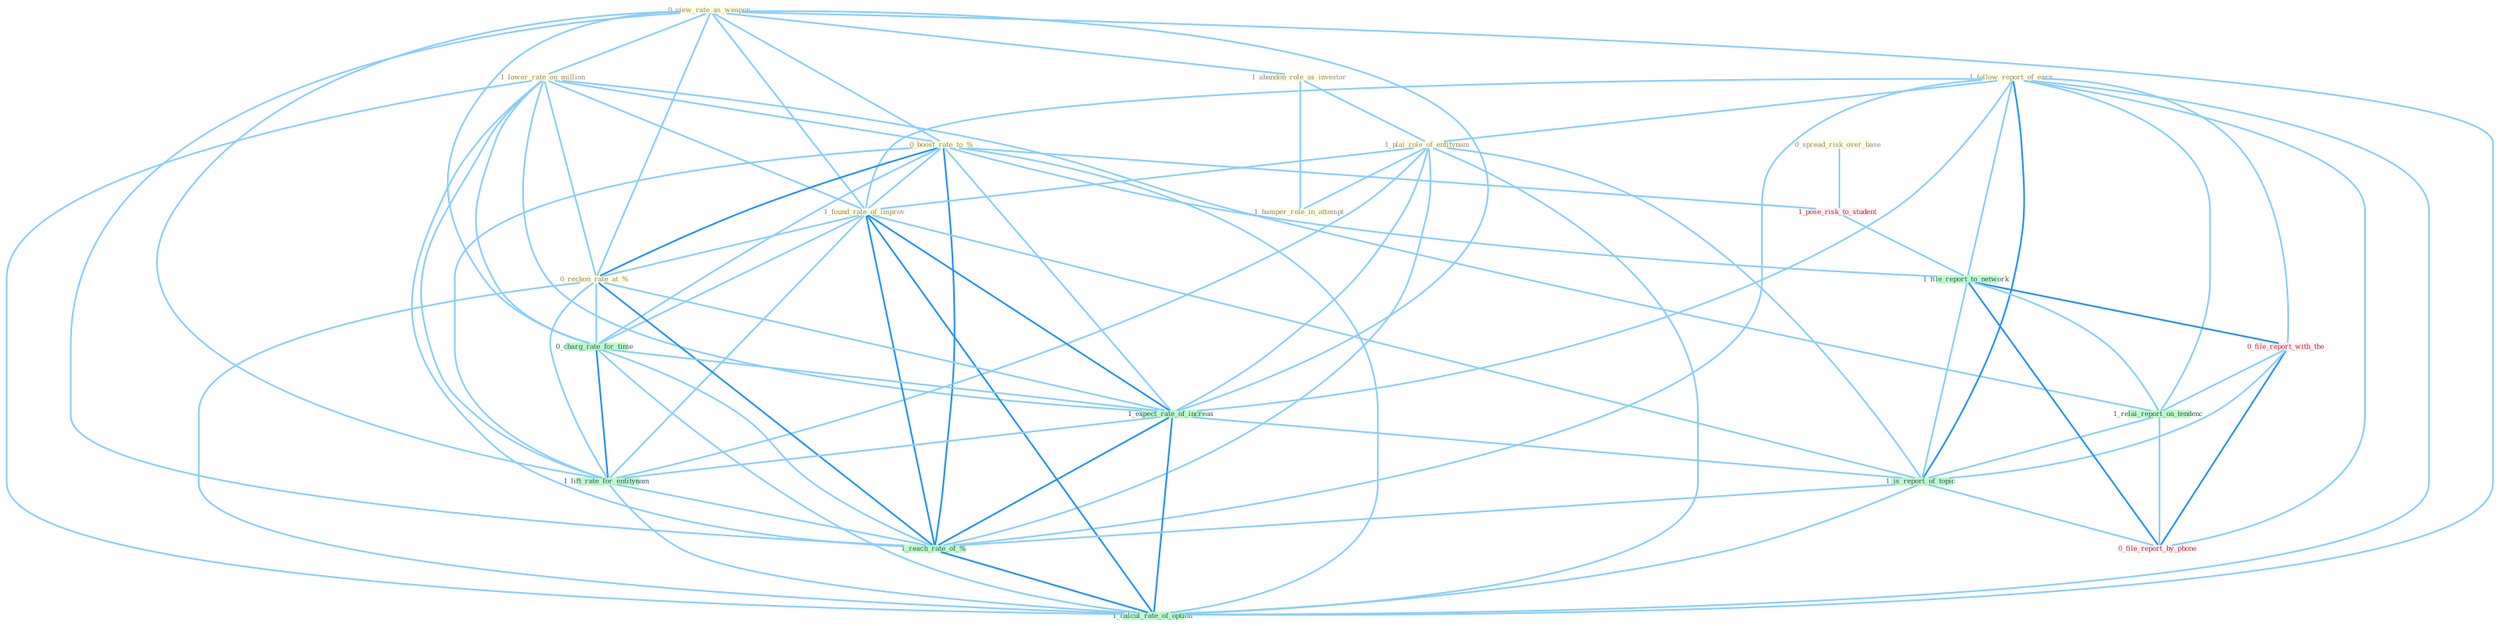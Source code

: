 Graph G{ 
    node
    [shape=polygon,style=filled,width=.5,height=.06,color="#BDFCC9",fixedsize=true,fontsize=4,
    fontcolor="#2f4f4f"];
    {node
    [color="#ffffe0", fontcolor="#8b7d6b"] "0_view_rate_as_weapon " "1_lower_rate_on_million " "1_abandon_role_as_investor " "1_follow_report_of_earn " "0_boost_rate_to_% " "1_plai_role_of_entitynam " "1_hamper_role_in_attempt " "1_found_rate_of_improv " "0_spread_risk_over_base " "0_reckon_rate_at_% "}
{node [color="#fff0f5", fontcolor="#b22222"] "1_pose_risk_to_student " "0_file_report_with_the " "0_file_report_by_phone "}
edge [color="#B0E2FF"];

	"0_view_rate_as_weapon " -- "1_lower_rate_on_million " [w="1", color="#87cefa" ];
	"0_view_rate_as_weapon " -- "1_abandon_role_as_investor " [w="1", color="#87cefa" ];
	"0_view_rate_as_weapon " -- "0_boost_rate_to_% " [w="1", color="#87cefa" ];
	"0_view_rate_as_weapon " -- "1_found_rate_of_improv " [w="1", color="#87cefa" ];
	"0_view_rate_as_weapon " -- "0_reckon_rate_at_% " [w="1", color="#87cefa" ];
	"0_view_rate_as_weapon " -- "0_charg_rate_for_time " [w="1", color="#87cefa" ];
	"0_view_rate_as_weapon " -- "1_expect_rate_of_increas " [w="1", color="#87cefa" ];
	"0_view_rate_as_weapon " -- "1_lift_rate_for_entitynam " [w="1", color="#87cefa" ];
	"0_view_rate_as_weapon " -- "1_reach_rate_of_% " [w="1", color="#87cefa" ];
	"0_view_rate_as_weapon " -- "1_calcul_rate_of_option " [w="1", color="#87cefa" ];
	"1_lower_rate_on_million " -- "0_boost_rate_to_% " [w="1", color="#87cefa" ];
	"1_lower_rate_on_million " -- "1_found_rate_of_improv " [w="1", color="#87cefa" ];
	"1_lower_rate_on_million " -- "0_reckon_rate_at_% " [w="1", color="#87cefa" ];
	"1_lower_rate_on_million " -- "0_charg_rate_for_time " [w="1", color="#87cefa" ];
	"1_lower_rate_on_million " -- "1_expect_rate_of_increas " [w="1", color="#87cefa" ];
	"1_lower_rate_on_million " -- "1_relai_report_on_tendenc " [w="1", color="#87cefa" ];
	"1_lower_rate_on_million " -- "1_lift_rate_for_entitynam " [w="1", color="#87cefa" ];
	"1_lower_rate_on_million " -- "1_reach_rate_of_% " [w="1", color="#87cefa" ];
	"1_lower_rate_on_million " -- "1_calcul_rate_of_option " [w="1", color="#87cefa" ];
	"1_abandon_role_as_investor " -- "1_plai_role_of_entitynam " [w="1", color="#87cefa" ];
	"1_abandon_role_as_investor " -- "1_hamper_role_in_attempt " [w="1", color="#87cefa" ];
	"1_follow_report_of_earn " -- "1_plai_role_of_entitynam " [w="1", color="#87cefa" ];
	"1_follow_report_of_earn " -- "1_found_rate_of_improv " [w="1", color="#87cefa" ];
	"1_follow_report_of_earn " -- "1_file_report_to_network " [w="1", color="#87cefa" ];
	"1_follow_report_of_earn " -- "0_file_report_with_the " [w="1", color="#87cefa" ];
	"1_follow_report_of_earn " -- "1_expect_rate_of_increas " [w="1", color="#87cefa" ];
	"1_follow_report_of_earn " -- "1_relai_report_on_tendenc " [w="1", color="#87cefa" ];
	"1_follow_report_of_earn " -- "1_is_report_of_topic " [w="2", color="#1e90ff" , len=0.8];
	"1_follow_report_of_earn " -- "1_reach_rate_of_% " [w="1", color="#87cefa" ];
	"1_follow_report_of_earn " -- "0_file_report_by_phone " [w="1", color="#87cefa" ];
	"1_follow_report_of_earn " -- "1_calcul_rate_of_option " [w="1", color="#87cefa" ];
	"0_boost_rate_to_% " -- "1_found_rate_of_improv " [w="1", color="#87cefa" ];
	"0_boost_rate_to_% " -- "0_reckon_rate_at_% " [w="2", color="#1e90ff" , len=0.8];
	"0_boost_rate_to_% " -- "1_pose_risk_to_student " [w="1", color="#87cefa" ];
	"0_boost_rate_to_% " -- "1_file_report_to_network " [w="1", color="#87cefa" ];
	"0_boost_rate_to_% " -- "0_charg_rate_for_time " [w="1", color="#87cefa" ];
	"0_boost_rate_to_% " -- "1_expect_rate_of_increas " [w="1", color="#87cefa" ];
	"0_boost_rate_to_% " -- "1_lift_rate_for_entitynam " [w="1", color="#87cefa" ];
	"0_boost_rate_to_% " -- "1_reach_rate_of_% " [w="2", color="#1e90ff" , len=0.8];
	"0_boost_rate_to_% " -- "1_calcul_rate_of_option " [w="1", color="#87cefa" ];
	"1_plai_role_of_entitynam " -- "1_hamper_role_in_attempt " [w="1", color="#87cefa" ];
	"1_plai_role_of_entitynam " -- "1_found_rate_of_improv " [w="1", color="#87cefa" ];
	"1_plai_role_of_entitynam " -- "1_expect_rate_of_increas " [w="1", color="#87cefa" ];
	"1_plai_role_of_entitynam " -- "1_lift_rate_for_entitynam " [w="1", color="#87cefa" ];
	"1_plai_role_of_entitynam " -- "1_is_report_of_topic " [w="1", color="#87cefa" ];
	"1_plai_role_of_entitynam " -- "1_reach_rate_of_% " [w="1", color="#87cefa" ];
	"1_plai_role_of_entitynam " -- "1_calcul_rate_of_option " [w="1", color="#87cefa" ];
	"1_found_rate_of_improv " -- "0_reckon_rate_at_% " [w="1", color="#87cefa" ];
	"1_found_rate_of_improv " -- "0_charg_rate_for_time " [w="1", color="#87cefa" ];
	"1_found_rate_of_improv " -- "1_expect_rate_of_increas " [w="2", color="#1e90ff" , len=0.8];
	"1_found_rate_of_improv " -- "1_lift_rate_for_entitynam " [w="1", color="#87cefa" ];
	"1_found_rate_of_improv " -- "1_is_report_of_topic " [w="1", color="#87cefa" ];
	"1_found_rate_of_improv " -- "1_reach_rate_of_% " [w="2", color="#1e90ff" , len=0.8];
	"1_found_rate_of_improv " -- "1_calcul_rate_of_option " [w="2", color="#1e90ff" , len=0.8];
	"0_spread_risk_over_base " -- "1_pose_risk_to_student " [w="1", color="#87cefa" ];
	"0_reckon_rate_at_% " -- "0_charg_rate_for_time " [w="1", color="#87cefa" ];
	"0_reckon_rate_at_% " -- "1_expect_rate_of_increas " [w="1", color="#87cefa" ];
	"0_reckon_rate_at_% " -- "1_lift_rate_for_entitynam " [w="1", color="#87cefa" ];
	"0_reckon_rate_at_% " -- "1_reach_rate_of_% " [w="2", color="#1e90ff" , len=0.8];
	"0_reckon_rate_at_% " -- "1_calcul_rate_of_option " [w="1", color="#87cefa" ];
	"1_pose_risk_to_student " -- "1_file_report_to_network " [w="1", color="#87cefa" ];
	"1_file_report_to_network " -- "0_file_report_with_the " [w="2", color="#1e90ff" , len=0.8];
	"1_file_report_to_network " -- "1_relai_report_on_tendenc " [w="1", color="#87cefa" ];
	"1_file_report_to_network " -- "1_is_report_of_topic " [w="1", color="#87cefa" ];
	"1_file_report_to_network " -- "0_file_report_by_phone " [w="2", color="#1e90ff" , len=0.8];
	"0_file_report_with_the " -- "1_relai_report_on_tendenc " [w="1", color="#87cefa" ];
	"0_file_report_with_the " -- "1_is_report_of_topic " [w="1", color="#87cefa" ];
	"0_file_report_with_the " -- "0_file_report_by_phone " [w="2", color="#1e90ff" , len=0.8];
	"0_charg_rate_for_time " -- "1_expect_rate_of_increas " [w="1", color="#87cefa" ];
	"0_charg_rate_for_time " -- "1_lift_rate_for_entitynam " [w="2", color="#1e90ff" , len=0.8];
	"0_charg_rate_for_time " -- "1_reach_rate_of_% " [w="1", color="#87cefa" ];
	"0_charg_rate_for_time " -- "1_calcul_rate_of_option " [w="1", color="#87cefa" ];
	"1_expect_rate_of_increas " -- "1_lift_rate_for_entitynam " [w="1", color="#87cefa" ];
	"1_expect_rate_of_increas " -- "1_is_report_of_topic " [w="1", color="#87cefa" ];
	"1_expect_rate_of_increas " -- "1_reach_rate_of_% " [w="2", color="#1e90ff" , len=0.8];
	"1_expect_rate_of_increas " -- "1_calcul_rate_of_option " [w="2", color="#1e90ff" , len=0.8];
	"1_relai_report_on_tendenc " -- "1_is_report_of_topic " [w="1", color="#87cefa" ];
	"1_relai_report_on_tendenc " -- "0_file_report_by_phone " [w="1", color="#87cefa" ];
	"1_lift_rate_for_entitynam " -- "1_reach_rate_of_% " [w="1", color="#87cefa" ];
	"1_lift_rate_for_entitynam " -- "1_calcul_rate_of_option " [w="1", color="#87cefa" ];
	"1_is_report_of_topic " -- "1_reach_rate_of_% " [w="1", color="#87cefa" ];
	"1_is_report_of_topic " -- "0_file_report_by_phone " [w="1", color="#87cefa" ];
	"1_is_report_of_topic " -- "1_calcul_rate_of_option " [w="1", color="#87cefa" ];
	"1_reach_rate_of_% " -- "1_calcul_rate_of_option " [w="2", color="#1e90ff" , len=0.8];
}